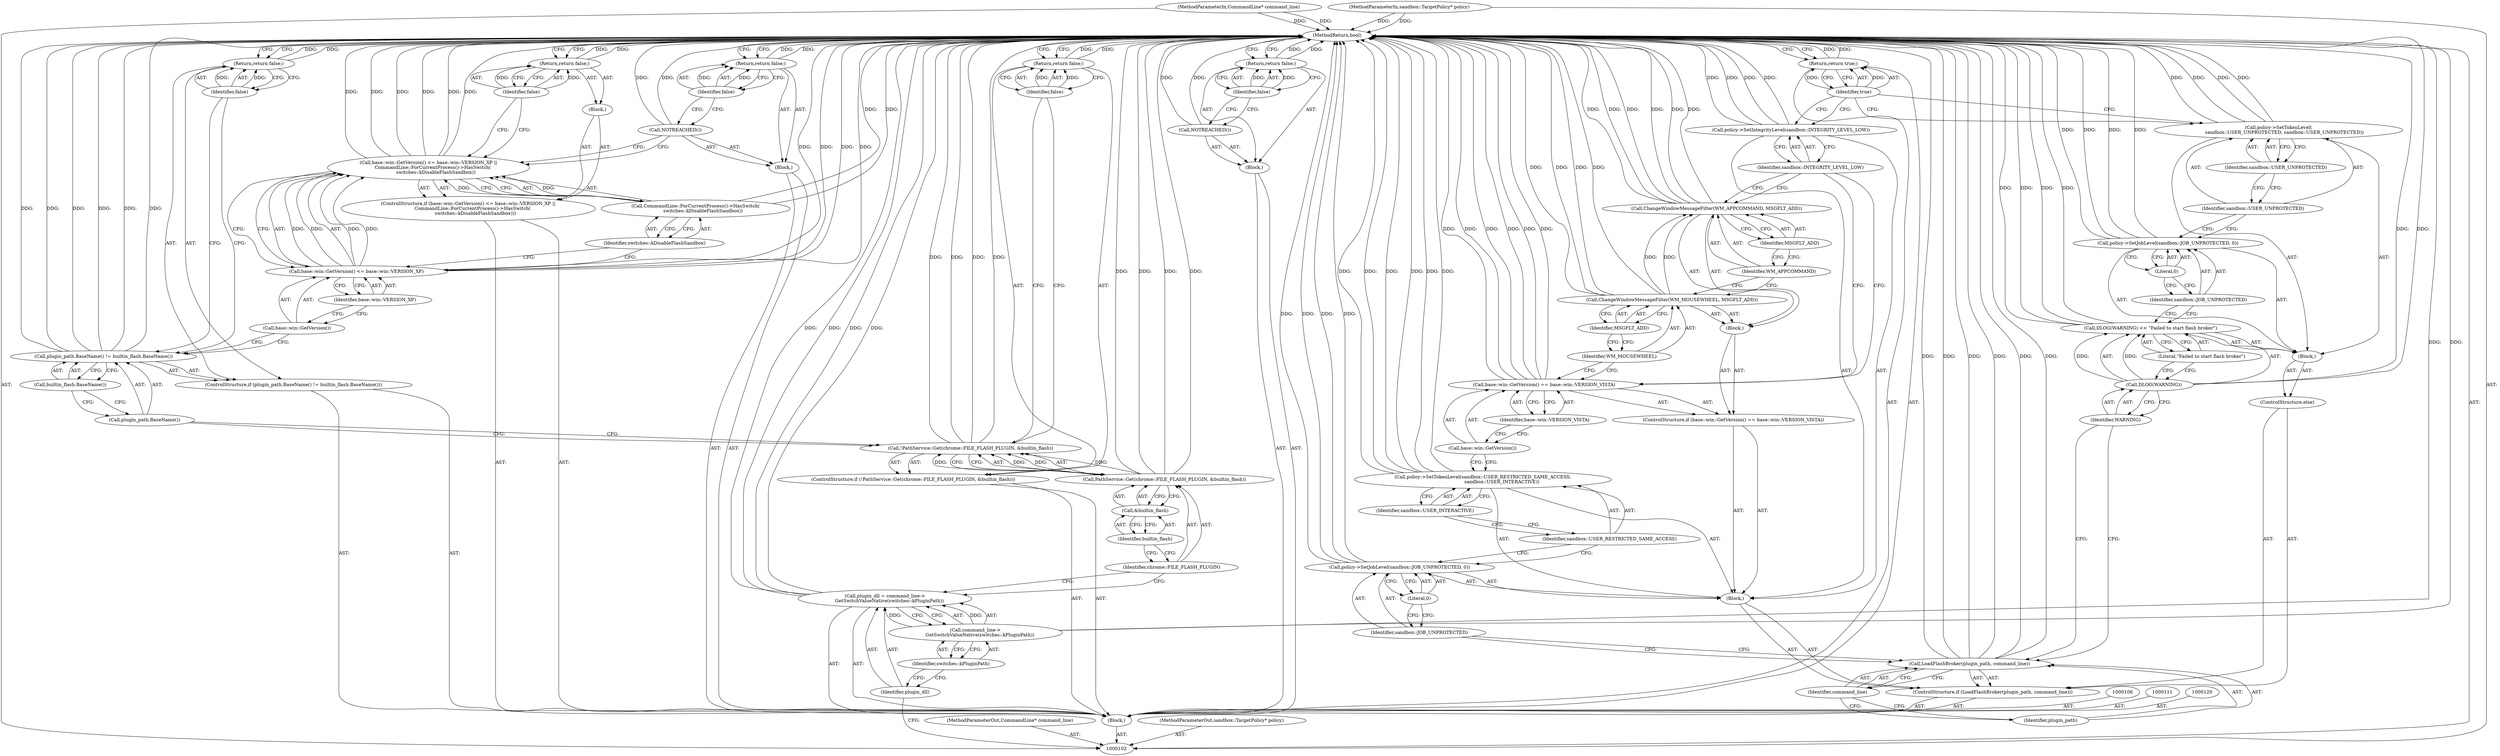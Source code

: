 digraph "0_Chrome_cd0bd79d6ebdb72183e6f0833673464cc10b3600" {
"1000183" [label="(MethodReturn,bool)"];
"1000103" [label="(MethodParameterIn,CommandLine* command_line)"];
"1000285" [label="(MethodParameterOut,CommandLine* command_line)"];
"1000121" [label="(ControlStructure,if (plugin_path.BaseName() != builtin_flash.BaseName()))"];
"1000124" [label="(Call,builtin_flash.BaseName())"];
"1000122" [label="(Call,plugin_path.BaseName() != builtin_flash.BaseName())"];
"1000123" [label="(Call,plugin_path.BaseName())"];
"1000126" [label="(Identifier,false)"];
"1000125" [label="(Return,return false;)"];
"1000127" [label="(ControlStructure,if (base::win::GetVersion() <= base::win::VERSION_XP ||\n      CommandLine::ForCurrentProcess()->HasSwitch(\n          switches::kDisableFlashSandbox)))"];
"1000131" [label="(Identifier,base::win::VERSION_XP)"];
"1000128" [label="(Call,base::win::GetVersion() <= base::win::VERSION_XP ||\n      CommandLine::ForCurrentProcess()->HasSwitch(\n          switches::kDisableFlashSandbox))"];
"1000129" [label="(Call,base::win::GetVersion() <= base::win::VERSION_XP)"];
"1000130" [label="(Call,base::win::GetVersion())"];
"1000132" [label="(Call,CommandLine::ForCurrentProcess()->HasSwitch(\n          switches::kDisableFlashSandbox))"];
"1000133" [label="(Identifier,switches::kDisableFlashSandbox)"];
"1000134" [label="(Block,)"];
"1000136" [label="(Identifier,false)"];
"1000135" [label="(Return,return false;)"];
"1000104" [label="(MethodParameterIn,sandbox::TargetPolicy* policy)"];
"1000286" [label="(MethodParameterOut,sandbox::TargetPolicy* policy)"];
"1000105" [label="(Block,)"];
"1000137" [label="(Block,)"];
"1000138" [label="(Call,NOTREACHED())"];
"1000140" [label="(Identifier,false)"];
"1000139" [label="(Return,return false;)"];
"1000107" [label="(Call,plugin_dll = command_line->\n      GetSwitchValueNative(switches::kPluginPath))"];
"1000108" [label="(Identifier,plugin_dll)"];
"1000109" [label="(Call,command_line->\n      GetSwitchValueNative(switches::kPluginPath))"];
"1000141" [label="(Block,)"];
"1000142" [label="(Call,NOTREACHED())"];
"1000144" [label="(Identifier,false)"];
"1000143" [label="(Return,return false;)"];
"1000145" [label="(ControlStructure,if (LoadFlashBroker(plugin_path, command_line)))"];
"1000147" [label="(Identifier,plugin_path)"];
"1000148" [label="(Identifier,command_line)"];
"1000149" [label="(Block,)"];
"1000146" [label="(Call,LoadFlashBroker(plugin_path, command_line))"];
"1000151" [label="(Identifier,sandbox::JOB_UNPROTECTED)"];
"1000150" [label="(Call,policy->SetJobLevel(sandbox::JOB_UNPROTECTED, 0))"];
"1000152" [label="(Literal,0)"];
"1000154" [label="(Identifier,sandbox::USER_RESTRICTED_SAME_ACCESS)"];
"1000153" [label="(Call,policy->SetTokenLevel(sandbox::USER_RESTRICTED_SAME_ACCESS,\n                          sandbox::USER_INTERACTIVE))"];
"1000155" [label="(Identifier,sandbox::USER_INTERACTIVE)"];
"1000110" [label="(Identifier,switches::kPluginPath)"];
"1000159" [label="(Identifier,base::win::VERSION_VISTA)"];
"1000156" [label="(ControlStructure,if (base::win::GetVersion() == base::win::VERSION_VISTA))"];
"1000160" [label="(Block,)"];
"1000157" [label="(Call,base::win::GetVersion() == base::win::VERSION_VISTA)"];
"1000158" [label="(Call,base::win::GetVersion())"];
"1000162" [label="(Identifier,WM_MOUSEWHEEL)"];
"1000163" [label="(Identifier,MSGFLT_ADD)"];
"1000161" [label="(Call,ChangeWindowMessageFilter(WM_MOUSEWHEEL, MSGFLT_ADD))"];
"1000165" [label="(Identifier,WM_APPCOMMAND)"];
"1000166" [label="(Identifier,MSGFLT_ADD)"];
"1000164" [label="(Call,ChangeWindowMessageFilter(WM_APPCOMMAND, MSGFLT_ADD))"];
"1000168" [label="(Identifier,sandbox::INTEGRITY_LEVEL_LOW)"];
"1000167" [label="(Call,policy->SetIntegrityLevel(sandbox::INTEGRITY_LEVEL_LOW))"];
"1000169" [label="(ControlStructure,else)"];
"1000170" [label="(Block,)"];
"1000174" [label="(Literal,\"Failed to start flash broker\")"];
"1000171" [label="(Call,DLOG(WARNING) << \"Failed to start flash broker\")"];
"1000172" [label="(Call,DLOG(WARNING))"];
"1000173" [label="(Identifier,WARNING)"];
"1000176" [label="(Identifier,sandbox::JOB_UNPROTECTED)"];
"1000175" [label="(Call,policy->SetJobLevel(sandbox::JOB_UNPROTECTED, 0))"];
"1000177" [label="(Literal,0)"];
"1000178" [label="(Call,policy->SetTokenLevel(\n        sandbox::USER_UNPROTECTED, sandbox::USER_UNPROTECTED))"];
"1000180" [label="(Identifier,sandbox::USER_UNPROTECTED)"];
"1000179" [label="(Identifier,sandbox::USER_UNPROTECTED)"];
"1000181" [label="(Return,return true;)"];
"1000182" [label="(Identifier,true)"];
"1000112" [label="(ControlStructure,if (!PathService::Get(chrome::FILE_FLASH_PLUGIN, &builtin_flash)))"];
"1000115" [label="(Identifier,chrome::FILE_FLASH_PLUGIN)"];
"1000116" [label="(Call,&builtin_flash)"];
"1000117" [label="(Identifier,builtin_flash)"];
"1000113" [label="(Call,!PathService::Get(chrome::FILE_FLASH_PLUGIN, &builtin_flash))"];
"1000114" [label="(Call,PathService::Get(chrome::FILE_FLASH_PLUGIN, &builtin_flash))"];
"1000119" [label="(Identifier,false)"];
"1000118" [label="(Return,return false;)"];
"1000183" -> "1000102"  [label="AST: "];
"1000183" -> "1000118"  [label="CFG: "];
"1000183" -> "1000125"  [label="CFG: "];
"1000183" -> "1000135"  [label="CFG: "];
"1000183" -> "1000139"  [label="CFG: "];
"1000183" -> "1000143"  [label="CFG: "];
"1000183" -> "1000181"  [label="CFG: "];
"1000181" -> "1000183"  [label="DDG: "];
"1000107" -> "1000183"  [label="DDG: "];
"1000107" -> "1000183"  [label="DDG: "];
"1000157" -> "1000183"  [label="DDG: "];
"1000157" -> "1000183"  [label="DDG: "];
"1000157" -> "1000183"  [label="DDG: "];
"1000113" -> "1000183"  [label="DDG: "];
"1000113" -> "1000183"  [label="DDG: "];
"1000164" -> "1000183"  [label="DDG: "];
"1000164" -> "1000183"  [label="DDG: "];
"1000164" -> "1000183"  [label="DDG: "];
"1000153" -> "1000183"  [label="DDG: "];
"1000153" -> "1000183"  [label="DDG: "];
"1000153" -> "1000183"  [label="DDG: "];
"1000132" -> "1000183"  [label="DDG: "];
"1000150" -> "1000183"  [label="DDG: "];
"1000150" -> "1000183"  [label="DDG: "];
"1000178" -> "1000183"  [label="DDG: "];
"1000178" -> "1000183"  [label="DDG: "];
"1000167" -> "1000183"  [label="DDG: "];
"1000167" -> "1000183"  [label="DDG: "];
"1000129" -> "1000183"  [label="DDG: "];
"1000129" -> "1000183"  [label="DDG: "];
"1000171" -> "1000183"  [label="DDG: "];
"1000171" -> "1000183"  [label="DDG: "];
"1000142" -> "1000183"  [label="DDG: "];
"1000104" -> "1000183"  [label="DDG: "];
"1000122" -> "1000183"  [label="DDG: "];
"1000122" -> "1000183"  [label="DDG: "];
"1000122" -> "1000183"  [label="DDG: "];
"1000128" -> "1000183"  [label="DDG: "];
"1000128" -> "1000183"  [label="DDG: "];
"1000128" -> "1000183"  [label="DDG: "];
"1000103" -> "1000183"  [label="DDG: "];
"1000114" -> "1000183"  [label="DDG: "];
"1000114" -> "1000183"  [label="DDG: "];
"1000146" -> "1000183"  [label="DDG: "];
"1000146" -> "1000183"  [label="DDG: "];
"1000146" -> "1000183"  [label="DDG: "];
"1000175" -> "1000183"  [label="DDG: "];
"1000175" -> "1000183"  [label="DDG: "];
"1000109" -> "1000183"  [label="DDG: "];
"1000172" -> "1000183"  [label="DDG: "];
"1000138" -> "1000183"  [label="DDG: "];
"1000161" -> "1000183"  [label="DDG: "];
"1000161" -> "1000183"  [label="DDG: "];
"1000125" -> "1000183"  [label="DDG: "];
"1000118" -> "1000183"  [label="DDG: "];
"1000139" -> "1000183"  [label="DDG: "];
"1000143" -> "1000183"  [label="DDG: "];
"1000135" -> "1000183"  [label="DDG: "];
"1000103" -> "1000102"  [label="AST: "];
"1000103" -> "1000183"  [label="DDG: "];
"1000285" -> "1000102"  [label="AST: "];
"1000121" -> "1000105"  [label="AST: "];
"1000122" -> "1000121"  [label="AST: "];
"1000125" -> "1000121"  [label="AST: "];
"1000124" -> "1000122"  [label="AST: "];
"1000124" -> "1000123"  [label="CFG: "];
"1000122" -> "1000124"  [label="CFG: "];
"1000122" -> "1000121"  [label="AST: "];
"1000122" -> "1000124"  [label="CFG: "];
"1000123" -> "1000122"  [label="AST: "];
"1000124" -> "1000122"  [label="AST: "];
"1000126" -> "1000122"  [label="CFG: "];
"1000130" -> "1000122"  [label="CFG: "];
"1000122" -> "1000183"  [label="DDG: "];
"1000122" -> "1000183"  [label="DDG: "];
"1000122" -> "1000183"  [label="DDG: "];
"1000123" -> "1000122"  [label="AST: "];
"1000123" -> "1000113"  [label="CFG: "];
"1000124" -> "1000123"  [label="CFG: "];
"1000126" -> "1000125"  [label="AST: "];
"1000126" -> "1000122"  [label="CFG: "];
"1000125" -> "1000126"  [label="CFG: "];
"1000126" -> "1000125"  [label="DDG: "];
"1000125" -> "1000121"  [label="AST: "];
"1000125" -> "1000126"  [label="CFG: "];
"1000126" -> "1000125"  [label="AST: "];
"1000183" -> "1000125"  [label="CFG: "];
"1000125" -> "1000183"  [label="DDG: "];
"1000126" -> "1000125"  [label="DDG: "];
"1000127" -> "1000105"  [label="AST: "];
"1000128" -> "1000127"  [label="AST: "];
"1000134" -> "1000127"  [label="AST: "];
"1000131" -> "1000129"  [label="AST: "];
"1000131" -> "1000130"  [label="CFG: "];
"1000129" -> "1000131"  [label="CFG: "];
"1000128" -> "1000127"  [label="AST: "];
"1000128" -> "1000129"  [label="CFG: "];
"1000128" -> "1000132"  [label="CFG: "];
"1000129" -> "1000128"  [label="AST: "];
"1000132" -> "1000128"  [label="AST: "];
"1000136" -> "1000128"  [label="CFG: "];
"1000138" -> "1000128"  [label="CFG: "];
"1000128" -> "1000183"  [label="DDG: "];
"1000128" -> "1000183"  [label="DDG: "];
"1000128" -> "1000183"  [label="DDG: "];
"1000129" -> "1000128"  [label="DDG: "];
"1000129" -> "1000128"  [label="DDG: "];
"1000132" -> "1000128"  [label="DDG: "];
"1000129" -> "1000128"  [label="AST: "];
"1000129" -> "1000131"  [label="CFG: "];
"1000130" -> "1000129"  [label="AST: "];
"1000131" -> "1000129"  [label="AST: "];
"1000133" -> "1000129"  [label="CFG: "];
"1000128" -> "1000129"  [label="CFG: "];
"1000129" -> "1000183"  [label="DDG: "];
"1000129" -> "1000183"  [label="DDG: "];
"1000129" -> "1000128"  [label="DDG: "];
"1000129" -> "1000128"  [label="DDG: "];
"1000130" -> "1000129"  [label="AST: "];
"1000130" -> "1000122"  [label="CFG: "];
"1000131" -> "1000130"  [label="CFG: "];
"1000132" -> "1000128"  [label="AST: "];
"1000132" -> "1000133"  [label="CFG: "];
"1000133" -> "1000132"  [label="AST: "];
"1000128" -> "1000132"  [label="CFG: "];
"1000132" -> "1000183"  [label="DDG: "];
"1000132" -> "1000128"  [label="DDG: "];
"1000133" -> "1000132"  [label="AST: "];
"1000133" -> "1000129"  [label="CFG: "];
"1000132" -> "1000133"  [label="CFG: "];
"1000134" -> "1000127"  [label="AST: "];
"1000135" -> "1000134"  [label="AST: "];
"1000136" -> "1000135"  [label="AST: "];
"1000136" -> "1000128"  [label="CFG: "];
"1000135" -> "1000136"  [label="CFG: "];
"1000136" -> "1000135"  [label="DDG: "];
"1000135" -> "1000134"  [label="AST: "];
"1000135" -> "1000136"  [label="CFG: "];
"1000136" -> "1000135"  [label="AST: "];
"1000183" -> "1000135"  [label="CFG: "];
"1000135" -> "1000183"  [label="DDG: "];
"1000136" -> "1000135"  [label="DDG: "];
"1000104" -> "1000102"  [label="AST: "];
"1000104" -> "1000183"  [label="DDG: "];
"1000286" -> "1000102"  [label="AST: "];
"1000105" -> "1000102"  [label="AST: "];
"1000106" -> "1000105"  [label="AST: "];
"1000107" -> "1000105"  [label="AST: "];
"1000111" -> "1000105"  [label="AST: "];
"1000112" -> "1000105"  [label="AST: "];
"1000120" -> "1000105"  [label="AST: "];
"1000121" -> "1000105"  [label="AST: "];
"1000127" -> "1000105"  [label="AST: "];
"1000137" -> "1000105"  [label="AST: "];
"1000141" -> "1000105"  [label="AST: "];
"1000145" -> "1000105"  [label="AST: "];
"1000181" -> "1000105"  [label="AST: "];
"1000137" -> "1000105"  [label="AST: "];
"1000138" -> "1000137"  [label="AST: "];
"1000139" -> "1000137"  [label="AST: "];
"1000138" -> "1000137"  [label="AST: "];
"1000138" -> "1000128"  [label="CFG: "];
"1000140" -> "1000138"  [label="CFG: "];
"1000138" -> "1000183"  [label="DDG: "];
"1000140" -> "1000139"  [label="AST: "];
"1000140" -> "1000138"  [label="CFG: "];
"1000139" -> "1000140"  [label="CFG: "];
"1000140" -> "1000139"  [label="DDG: "];
"1000139" -> "1000137"  [label="AST: "];
"1000139" -> "1000140"  [label="CFG: "];
"1000140" -> "1000139"  [label="AST: "];
"1000183" -> "1000139"  [label="CFG: "];
"1000139" -> "1000183"  [label="DDG: "];
"1000140" -> "1000139"  [label="DDG: "];
"1000107" -> "1000105"  [label="AST: "];
"1000107" -> "1000109"  [label="CFG: "];
"1000108" -> "1000107"  [label="AST: "];
"1000109" -> "1000107"  [label="AST: "];
"1000115" -> "1000107"  [label="CFG: "];
"1000107" -> "1000183"  [label="DDG: "];
"1000107" -> "1000183"  [label="DDG: "];
"1000109" -> "1000107"  [label="DDG: "];
"1000108" -> "1000107"  [label="AST: "];
"1000108" -> "1000102"  [label="CFG: "];
"1000110" -> "1000108"  [label="CFG: "];
"1000109" -> "1000107"  [label="AST: "];
"1000109" -> "1000110"  [label="CFG: "];
"1000110" -> "1000109"  [label="AST: "];
"1000107" -> "1000109"  [label="CFG: "];
"1000109" -> "1000183"  [label="DDG: "];
"1000109" -> "1000107"  [label="DDG: "];
"1000141" -> "1000105"  [label="AST: "];
"1000142" -> "1000141"  [label="AST: "];
"1000143" -> "1000141"  [label="AST: "];
"1000142" -> "1000141"  [label="AST: "];
"1000144" -> "1000142"  [label="CFG: "];
"1000142" -> "1000183"  [label="DDG: "];
"1000144" -> "1000143"  [label="AST: "];
"1000144" -> "1000142"  [label="CFG: "];
"1000143" -> "1000144"  [label="CFG: "];
"1000144" -> "1000143"  [label="DDG: "];
"1000143" -> "1000141"  [label="AST: "];
"1000143" -> "1000144"  [label="CFG: "];
"1000144" -> "1000143"  [label="AST: "];
"1000183" -> "1000143"  [label="CFG: "];
"1000143" -> "1000183"  [label="DDG: "];
"1000144" -> "1000143"  [label="DDG: "];
"1000145" -> "1000105"  [label="AST: "];
"1000146" -> "1000145"  [label="AST: "];
"1000149" -> "1000145"  [label="AST: "];
"1000169" -> "1000145"  [label="AST: "];
"1000147" -> "1000146"  [label="AST: "];
"1000148" -> "1000147"  [label="CFG: "];
"1000148" -> "1000146"  [label="AST: "];
"1000148" -> "1000147"  [label="CFG: "];
"1000146" -> "1000148"  [label="CFG: "];
"1000149" -> "1000145"  [label="AST: "];
"1000150" -> "1000149"  [label="AST: "];
"1000153" -> "1000149"  [label="AST: "];
"1000156" -> "1000149"  [label="AST: "];
"1000167" -> "1000149"  [label="AST: "];
"1000146" -> "1000145"  [label="AST: "];
"1000146" -> "1000148"  [label="CFG: "];
"1000147" -> "1000146"  [label="AST: "];
"1000148" -> "1000146"  [label="AST: "];
"1000151" -> "1000146"  [label="CFG: "];
"1000173" -> "1000146"  [label="CFG: "];
"1000146" -> "1000183"  [label="DDG: "];
"1000146" -> "1000183"  [label="DDG: "];
"1000146" -> "1000183"  [label="DDG: "];
"1000151" -> "1000150"  [label="AST: "];
"1000151" -> "1000146"  [label="CFG: "];
"1000152" -> "1000151"  [label="CFG: "];
"1000150" -> "1000149"  [label="AST: "];
"1000150" -> "1000152"  [label="CFG: "];
"1000151" -> "1000150"  [label="AST: "];
"1000152" -> "1000150"  [label="AST: "];
"1000154" -> "1000150"  [label="CFG: "];
"1000150" -> "1000183"  [label="DDG: "];
"1000150" -> "1000183"  [label="DDG: "];
"1000152" -> "1000150"  [label="AST: "];
"1000152" -> "1000151"  [label="CFG: "];
"1000150" -> "1000152"  [label="CFG: "];
"1000154" -> "1000153"  [label="AST: "];
"1000154" -> "1000150"  [label="CFG: "];
"1000155" -> "1000154"  [label="CFG: "];
"1000153" -> "1000149"  [label="AST: "];
"1000153" -> "1000155"  [label="CFG: "];
"1000154" -> "1000153"  [label="AST: "];
"1000155" -> "1000153"  [label="AST: "];
"1000158" -> "1000153"  [label="CFG: "];
"1000153" -> "1000183"  [label="DDG: "];
"1000153" -> "1000183"  [label="DDG: "];
"1000153" -> "1000183"  [label="DDG: "];
"1000155" -> "1000153"  [label="AST: "];
"1000155" -> "1000154"  [label="CFG: "];
"1000153" -> "1000155"  [label="CFG: "];
"1000110" -> "1000109"  [label="AST: "];
"1000110" -> "1000108"  [label="CFG: "];
"1000109" -> "1000110"  [label="CFG: "];
"1000159" -> "1000157"  [label="AST: "];
"1000159" -> "1000158"  [label="CFG: "];
"1000157" -> "1000159"  [label="CFG: "];
"1000156" -> "1000149"  [label="AST: "];
"1000157" -> "1000156"  [label="AST: "];
"1000160" -> "1000156"  [label="AST: "];
"1000160" -> "1000156"  [label="AST: "];
"1000161" -> "1000160"  [label="AST: "];
"1000164" -> "1000160"  [label="AST: "];
"1000157" -> "1000156"  [label="AST: "];
"1000157" -> "1000159"  [label="CFG: "];
"1000158" -> "1000157"  [label="AST: "];
"1000159" -> "1000157"  [label="AST: "];
"1000162" -> "1000157"  [label="CFG: "];
"1000168" -> "1000157"  [label="CFG: "];
"1000157" -> "1000183"  [label="DDG: "];
"1000157" -> "1000183"  [label="DDG: "];
"1000157" -> "1000183"  [label="DDG: "];
"1000158" -> "1000157"  [label="AST: "];
"1000158" -> "1000153"  [label="CFG: "];
"1000159" -> "1000158"  [label="CFG: "];
"1000162" -> "1000161"  [label="AST: "];
"1000162" -> "1000157"  [label="CFG: "];
"1000163" -> "1000162"  [label="CFG: "];
"1000163" -> "1000161"  [label="AST: "];
"1000163" -> "1000162"  [label="CFG: "];
"1000161" -> "1000163"  [label="CFG: "];
"1000161" -> "1000160"  [label="AST: "];
"1000161" -> "1000163"  [label="CFG: "];
"1000162" -> "1000161"  [label="AST: "];
"1000163" -> "1000161"  [label="AST: "];
"1000165" -> "1000161"  [label="CFG: "];
"1000161" -> "1000183"  [label="DDG: "];
"1000161" -> "1000183"  [label="DDG: "];
"1000161" -> "1000164"  [label="DDG: "];
"1000165" -> "1000164"  [label="AST: "];
"1000165" -> "1000161"  [label="CFG: "];
"1000166" -> "1000165"  [label="CFG: "];
"1000166" -> "1000164"  [label="AST: "];
"1000166" -> "1000165"  [label="CFG: "];
"1000164" -> "1000166"  [label="CFG: "];
"1000164" -> "1000160"  [label="AST: "];
"1000164" -> "1000166"  [label="CFG: "];
"1000165" -> "1000164"  [label="AST: "];
"1000166" -> "1000164"  [label="AST: "];
"1000168" -> "1000164"  [label="CFG: "];
"1000164" -> "1000183"  [label="DDG: "];
"1000164" -> "1000183"  [label="DDG: "];
"1000164" -> "1000183"  [label="DDG: "];
"1000161" -> "1000164"  [label="DDG: "];
"1000168" -> "1000167"  [label="AST: "];
"1000168" -> "1000164"  [label="CFG: "];
"1000168" -> "1000157"  [label="CFG: "];
"1000167" -> "1000168"  [label="CFG: "];
"1000167" -> "1000149"  [label="AST: "];
"1000167" -> "1000168"  [label="CFG: "];
"1000168" -> "1000167"  [label="AST: "];
"1000182" -> "1000167"  [label="CFG: "];
"1000167" -> "1000183"  [label="DDG: "];
"1000167" -> "1000183"  [label="DDG: "];
"1000169" -> "1000145"  [label="AST: "];
"1000170" -> "1000169"  [label="AST: "];
"1000170" -> "1000169"  [label="AST: "];
"1000171" -> "1000170"  [label="AST: "];
"1000175" -> "1000170"  [label="AST: "];
"1000178" -> "1000170"  [label="AST: "];
"1000174" -> "1000171"  [label="AST: "];
"1000174" -> "1000172"  [label="CFG: "];
"1000171" -> "1000174"  [label="CFG: "];
"1000171" -> "1000170"  [label="AST: "];
"1000171" -> "1000174"  [label="CFG: "];
"1000172" -> "1000171"  [label="AST: "];
"1000174" -> "1000171"  [label="AST: "];
"1000176" -> "1000171"  [label="CFG: "];
"1000171" -> "1000183"  [label="DDG: "];
"1000171" -> "1000183"  [label="DDG: "];
"1000172" -> "1000171"  [label="DDG: "];
"1000172" -> "1000171"  [label="AST: "];
"1000172" -> "1000173"  [label="CFG: "];
"1000173" -> "1000172"  [label="AST: "];
"1000174" -> "1000172"  [label="CFG: "];
"1000172" -> "1000183"  [label="DDG: "];
"1000172" -> "1000171"  [label="DDG: "];
"1000173" -> "1000172"  [label="AST: "];
"1000173" -> "1000146"  [label="CFG: "];
"1000172" -> "1000173"  [label="CFG: "];
"1000176" -> "1000175"  [label="AST: "];
"1000176" -> "1000171"  [label="CFG: "];
"1000177" -> "1000176"  [label="CFG: "];
"1000175" -> "1000170"  [label="AST: "];
"1000175" -> "1000177"  [label="CFG: "];
"1000176" -> "1000175"  [label="AST: "];
"1000177" -> "1000175"  [label="AST: "];
"1000179" -> "1000175"  [label="CFG: "];
"1000175" -> "1000183"  [label="DDG: "];
"1000175" -> "1000183"  [label="DDG: "];
"1000177" -> "1000175"  [label="AST: "];
"1000177" -> "1000176"  [label="CFG: "];
"1000175" -> "1000177"  [label="CFG: "];
"1000178" -> "1000170"  [label="AST: "];
"1000178" -> "1000180"  [label="CFG: "];
"1000179" -> "1000178"  [label="AST: "];
"1000180" -> "1000178"  [label="AST: "];
"1000182" -> "1000178"  [label="CFG: "];
"1000178" -> "1000183"  [label="DDG: "];
"1000178" -> "1000183"  [label="DDG: "];
"1000180" -> "1000178"  [label="AST: "];
"1000180" -> "1000179"  [label="CFG: "];
"1000178" -> "1000180"  [label="CFG: "];
"1000179" -> "1000178"  [label="AST: "];
"1000179" -> "1000175"  [label="CFG: "];
"1000180" -> "1000179"  [label="CFG: "];
"1000181" -> "1000105"  [label="AST: "];
"1000181" -> "1000182"  [label="CFG: "];
"1000182" -> "1000181"  [label="AST: "];
"1000183" -> "1000181"  [label="CFG: "];
"1000181" -> "1000183"  [label="DDG: "];
"1000182" -> "1000181"  [label="DDG: "];
"1000182" -> "1000181"  [label="AST: "];
"1000182" -> "1000167"  [label="CFG: "];
"1000182" -> "1000178"  [label="CFG: "];
"1000181" -> "1000182"  [label="CFG: "];
"1000182" -> "1000181"  [label="DDG: "];
"1000112" -> "1000105"  [label="AST: "];
"1000113" -> "1000112"  [label="AST: "];
"1000118" -> "1000112"  [label="AST: "];
"1000115" -> "1000114"  [label="AST: "];
"1000115" -> "1000107"  [label="CFG: "];
"1000117" -> "1000115"  [label="CFG: "];
"1000116" -> "1000114"  [label="AST: "];
"1000116" -> "1000117"  [label="CFG: "];
"1000117" -> "1000116"  [label="AST: "];
"1000114" -> "1000116"  [label="CFG: "];
"1000117" -> "1000116"  [label="AST: "];
"1000117" -> "1000115"  [label="CFG: "];
"1000116" -> "1000117"  [label="CFG: "];
"1000113" -> "1000112"  [label="AST: "];
"1000113" -> "1000114"  [label="CFG: "];
"1000114" -> "1000113"  [label="AST: "];
"1000119" -> "1000113"  [label="CFG: "];
"1000123" -> "1000113"  [label="CFG: "];
"1000113" -> "1000183"  [label="DDG: "];
"1000113" -> "1000183"  [label="DDG: "];
"1000114" -> "1000113"  [label="DDG: "];
"1000114" -> "1000113"  [label="DDG: "];
"1000114" -> "1000113"  [label="AST: "];
"1000114" -> "1000116"  [label="CFG: "];
"1000115" -> "1000114"  [label="AST: "];
"1000116" -> "1000114"  [label="AST: "];
"1000113" -> "1000114"  [label="CFG: "];
"1000114" -> "1000183"  [label="DDG: "];
"1000114" -> "1000183"  [label="DDG: "];
"1000114" -> "1000113"  [label="DDG: "];
"1000114" -> "1000113"  [label="DDG: "];
"1000119" -> "1000118"  [label="AST: "];
"1000119" -> "1000113"  [label="CFG: "];
"1000118" -> "1000119"  [label="CFG: "];
"1000119" -> "1000118"  [label="DDG: "];
"1000118" -> "1000112"  [label="AST: "];
"1000118" -> "1000119"  [label="CFG: "];
"1000119" -> "1000118"  [label="AST: "];
"1000183" -> "1000118"  [label="CFG: "];
"1000118" -> "1000183"  [label="DDG: "];
"1000119" -> "1000118"  [label="DDG: "];
}
